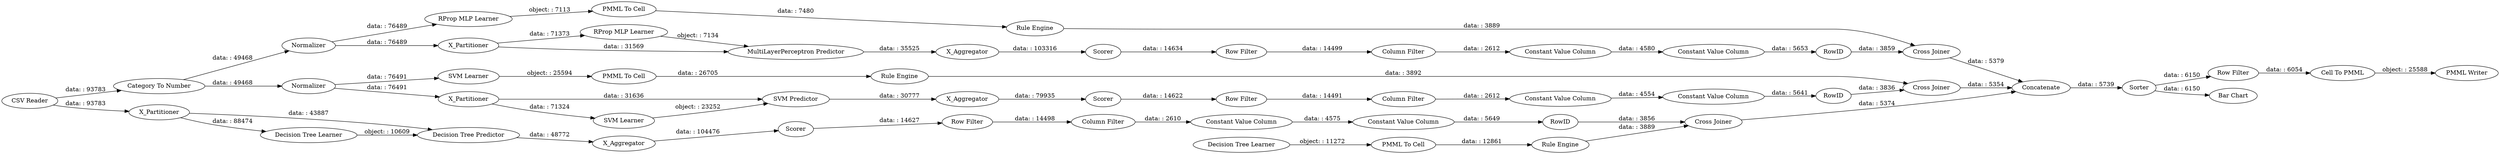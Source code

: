 digraph {
	"-3379229035433397286_34" [label="Rule Engine"]
	"-3535632354232704236_7" [label=X_Aggregator]
	"-3379229035433397286_28" [label="PMML To Cell"]
	"-5372546026799300905_35" [label="Rule Engine"]
	"-2633039561055854880_53" [label="Row Filter"]
	"-3379229035433397286_33" [label="Decision Tree Learner"]
	"-2432306113931363692_34" [label="Rule Engine"]
	"-2633039561055854880_62" [label=Concatenate]
	"5757507025539712294_7" [label=X_Aggregator]
	"-276057861811931489_9" [label="Row Filter"]
	"-2432306113931363692_35" [label="RProp MLP Learner"]
	"5757507025539712294_39" [label="Cross Joiner"]
	"-8252680104802508135_294" [label="Column Filter"]
	"-5372546026799300905_33" [label="SVM Learner"]
	"-2633039561055854880_58" [label="Category To Number"]
	"-2633039561055854880_52" [label=Sorter]
	"-3535632354232704236_40" [label=Scorer]
	"-8252680104802508135_293" [label=RowID]
	"-3535632354232704236_31" [label="RProp MLP Learner"]
	"-3535632354232704236_38" [label="Cross Joiner"]
	"5757507025539712294_41" [label=Scorer]
	"-276057861811931489_293" [label=RowID]
	"5757507025539712294_32" [label="SVM Predictor"]
	"-2633039561055854880_1" [label="CSV Reader"]
	"-5372546026799300905_34" [label="PMML To Cell"]
	"-2633039561055854880_54" [label="Cell To PMML"]
	"-8252680104802508135_292" [label="Constant Value Column"]
	"-1995661970623099628_294" [label="Column Filter"]
	"8312577038324756424_32" [label="Decision Tree Predictor"]
	"-276057861811931489_292" [label="Constant Value Column"]
	"-8252680104802508135_9" [label="Row Filter"]
	"-276057861811931489_294" [label="Column Filter"]
	"-3535632354232704236_32" [label="MultiLayerPerceptron Predictor"]
	"5757507025539712294_2" [label=X_Partitioner]
	"8312577038324756424_38" [label="Cross Joiner"]
	"-1995661970623099628_9" [label="Row Filter"]
	"-3535632354232704236_2" [label=X_Partitioner]
	"-1995661970623099628_290" [label="Constant Value Column"]
	"5757507025539712294_31" [label="SVM Learner"]
	"8312577038324756424_31" [label="Decision Tree Learner"]
	"-2432306113931363692_22" [label="PMML To Cell"]
	"-2633039561055854880_63" [label="PMML Writer"]
	"-3535632354232704236_39" [label=Normalizer]
	"-8252680104802508135_290" [label="Constant Value Column"]
	"-276057861811931489_290" [label="Constant Value Column"]
	"8312577038324756424_2" [label=X_Partitioner]
	"-1995661970623099628_292" [label="Constant Value Column"]
	"8312577038324756424_7" [label=X_Aggregator]
	"-2633039561055854880_64" [label="Bar Chart"]
	"5757507025539712294_40" [label=Normalizer]
	"8312577038324756424_39" [label=Scorer]
	"-1995661970623099628_293" [label=RowID]
	"-8252680104802508135_292" -> "-8252680104802508135_293" [label="data: : 5653"]
	"5757507025539712294_40" -> "5757507025539712294_2" [label="data: : 76491"]
	"-2633039561055854880_58" -> "-3535632354232704236_39" [label="data: : 49468"]
	"-5372546026799300905_34" -> "-5372546026799300905_35" [label="data: : 26705"]
	"8312577038324756424_32" -> "8312577038324756424_7" [label="data: : 48772"]
	"-2633039561055854880_52" -> "-2633039561055854880_64" [label="data: : 6150"]
	"-3535632354232704236_2" -> "-3535632354232704236_31" [label="data: : 71373"]
	"-2633039561055854880_53" -> "-2633039561055854880_54" [label="data: : 6054"]
	"-276057861811931489_9" -> "-276057861811931489_294" [label="data: : 14498"]
	"5757507025539712294_41" -> "-1995661970623099628_9" [label="data: : 14622"]
	"-3535632354232704236_39" -> "-2432306113931363692_35" [label="data: : 76489"]
	"-8252680104802508135_9" -> "-8252680104802508135_294" [label="data: : 14499"]
	"-2633039561055854880_58" -> "5757507025539712294_40" [label="data: : 49468"]
	"-3379229035433397286_33" -> "-3379229035433397286_28" [label="object: : 11272"]
	"-8252680104802508135_293" -> "-3535632354232704236_38" [label="data: : 3859"]
	"-8252680104802508135_290" -> "-8252680104802508135_292" [label="data: : 4580"]
	"-5372546026799300905_35" -> "5757507025539712294_39" [label="data: : 3892"]
	"-3379229035433397286_34" -> "8312577038324756424_38" [label="data: : 3889"]
	"8312577038324756424_2" -> "8312577038324756424_32" [label="data: : 43887"]
	"-2432306113931363692_34" -> "-3535632354232704236_38" [label="data: : 3889"]
	"-3535632354232704236_31" -> "-3535632354232704236_32" [label="object: : 7134"]
	"-3535632354232704236_39" -> "-3535632354232704236_2" [label="data: : 76489"]
	"-2432306113931363692_35" -> "-2432306113931363692_22" [label="object: : 7113"]
	"-3379229035433397286_28" -> "-3379229035433397286_34" [label="data: : 12861"]
	"-3535632354232704236_32" -> "-3535632354232704236_7" [label="data: : 35525"]
	"-2633039561055854880_62" -> "-2633039561055854880_52" [label="data: : 5739"]
	"-276057861811931489_290" -> "-276057861811931489_292" [label="data: : 4575"]
	"-2432306113931363692_22" -> "-2432306113931363692_34" [label="data: : 7480"]
	"5757507025539712294_7" -> "5757507025539712294_41" [label="data: : 79935"]
	"-2633039561055854880_52" -> "-2633039561055854880_53" [label="data: : 6150"]
	"-8252680104802508135_294" -> "-8252680104802508135_290" [label="data: : 2612"]
	"-2633039561055854880_1" -> "-2633039561055854880_58" [label="data: : 93783"]
	"-2633039561055854880_54" -> "-2633039561055854880_63" [label="object: : 25588"]
	"5757507025539712294_2" -> "5757507025539712294_31" [label="data: : 71324"]
	"-3535632354232704236_40" -> "-8252680104802508135_9" [label="data: : 14634"]
	"-1995661970623099628_294" -> "-1995661970623099628_290" [label="data: : 2612"]
	"-2633039561055854880_1" -> "8312577038324756424_2" [label="data: : 93783"]
	"-3535632354232704236_38" -> "-2633039561055854880_62" [label="data: : 5379"]
	"8312577038324756424_38" -> "-2633039561055854880_62" [label="data: : 5374"]
	"5757507025539712294_39" -> "-2633039561055854880_62" [label="data: : 5354"]
	"-3535632354232704236_2" -> "-3535632354232704236_32" [label="data: : 31569"]
	"5757507025539712294_32" -> "5757507025539712294_7" [label="data: : 30777"]
	"5757507025539712294_2" -> "5757507025539712294_32" [label="data: : 31636"]
	"-3535632354232704236_7" -> "-3535632354232704236_40" [label="data: : 103316"]
	"8312577038324756424_7" -> "8312577038324756424_39" [label="data: : 104476"]
	"8312577038324756424_31" -> "8312577038324756424_32" [label="object: : 10609"]
	"8312577038324756424_2" -> "8312577038324756424_31" [label="data: : 88474"]
	"-1995661970623099628_290" -> "-1995661970623099628_292" [label="data: : 4554"]
	"5757507025539712294_40" -> "-5372546026799300905_33" [label="data: : 76491"]
	"-276057861811931489_294" -> "-276057861811931489_290" [label="data: : 2610"]
	"-1995661970623099628_292" -> "-1995661970623099628_293" [label="data: : 5641"]
	"-1995661970623099628_9" -> "-1995661970623099628_294" [label="data: : 14491"]
	"5757507025539712294_31" -> "5757507025539712294_32" [label="object: : 23252"]
	"-1995661970623099628_293" -> "5757507025539712294_39" [label="data: : 3836"]
	"-276057861811931489_292" -> "-276057861811931489_293" [label="data: : 5649"]
	"-276057861811931489_293" -> "8312577038324756424_38" [label="data: : 3856"]
	"8312577038324756424_39" -> "-276057861811931489_9" [label="data: : 14627"]
	"-5372546026799300905_33" -> "-5372546026799300905_34" [label="object: : 25594"]
	rankdir=LR
}
